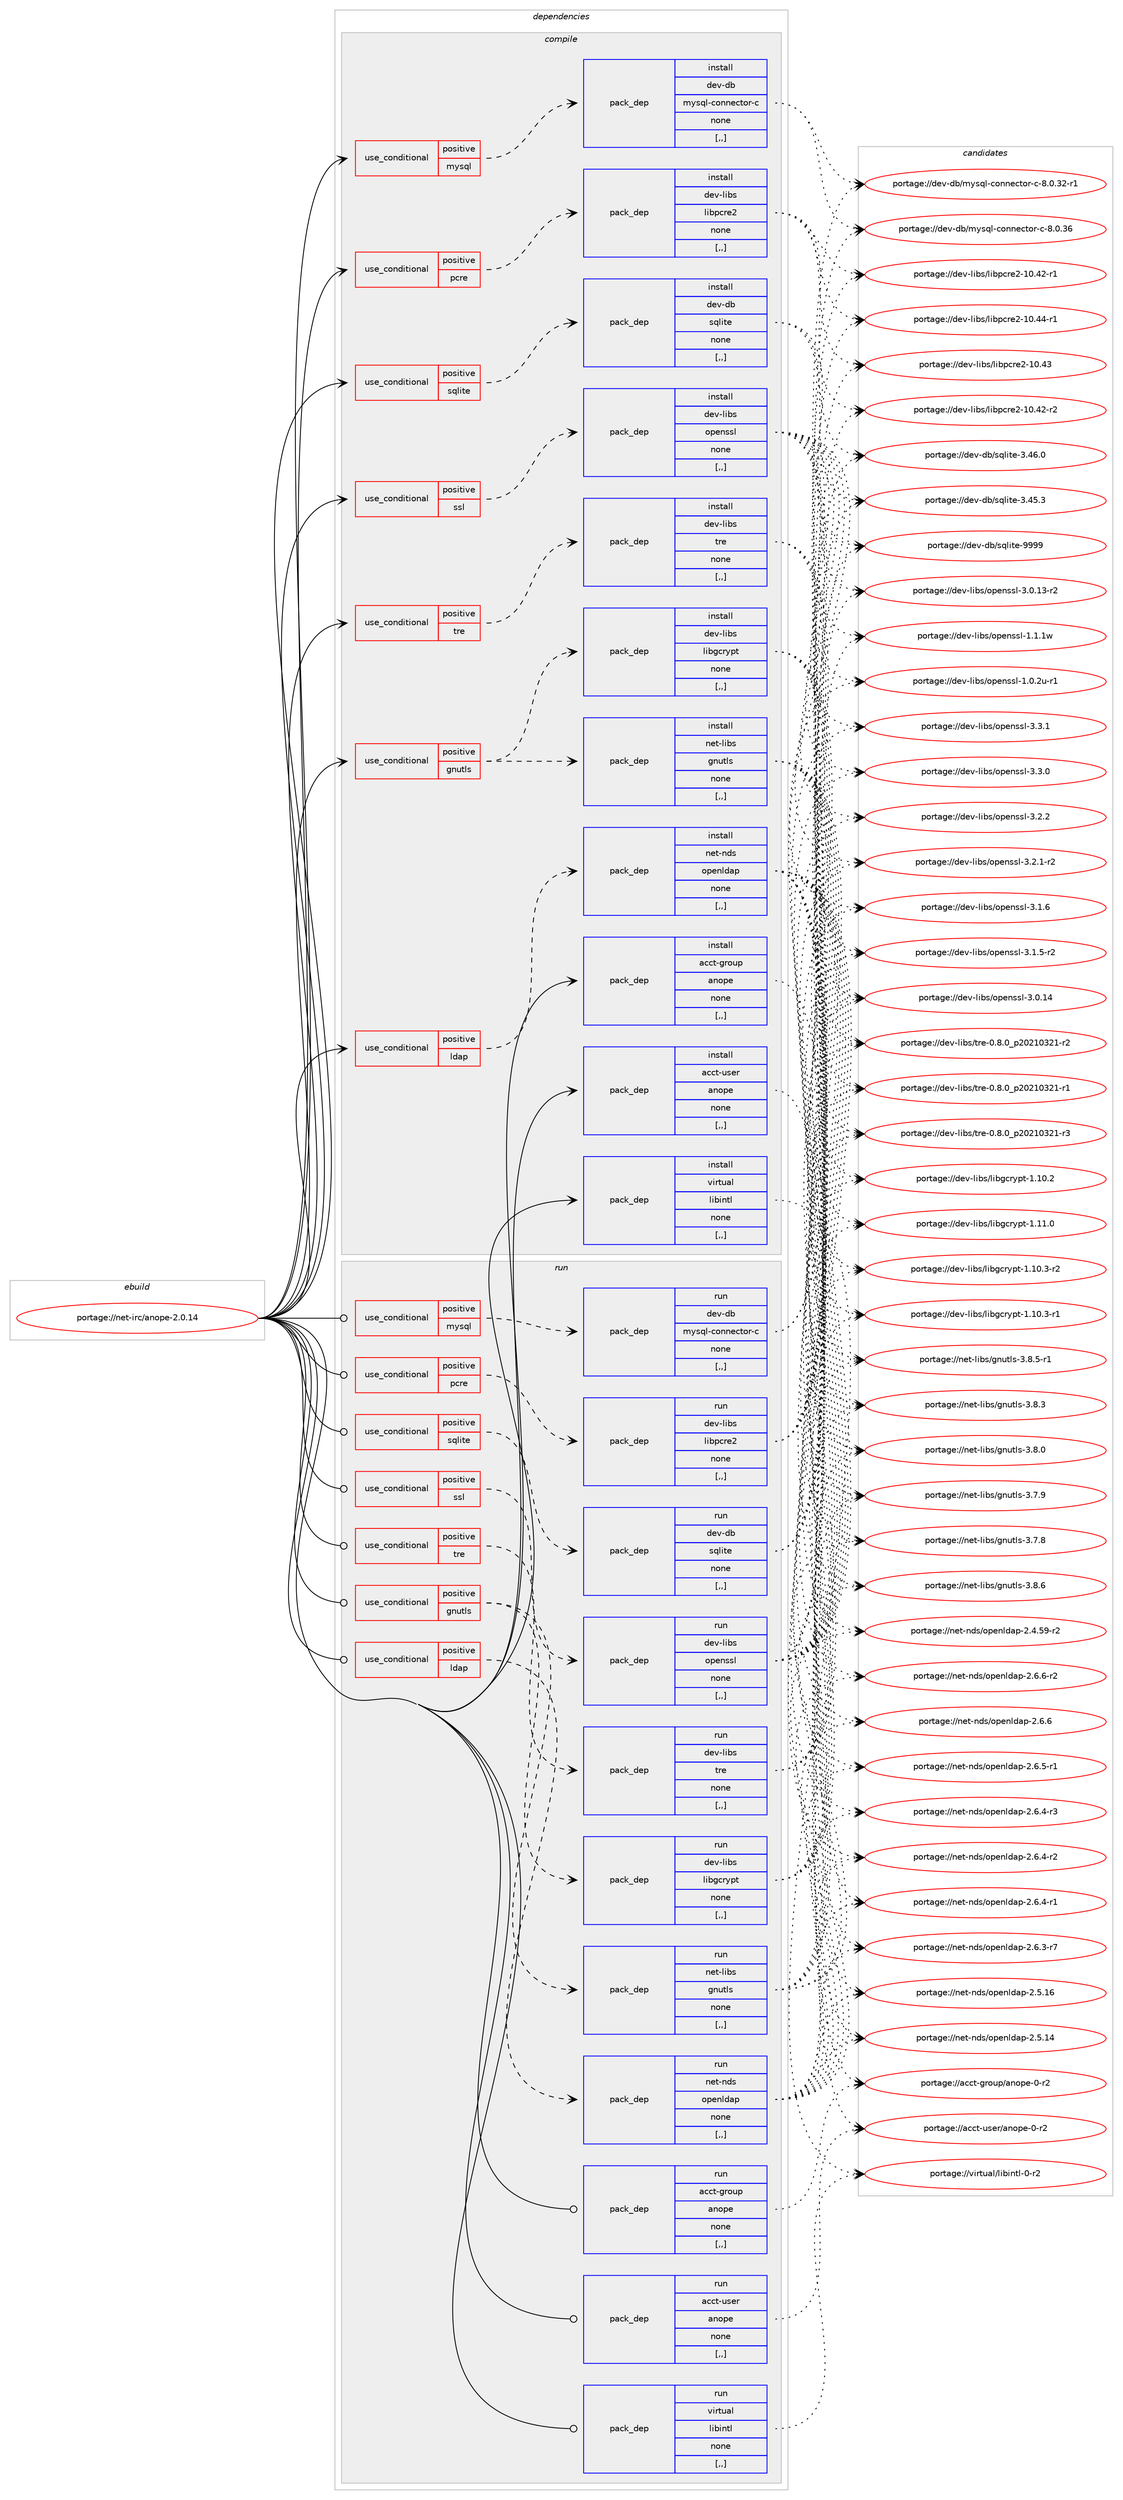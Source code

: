 digraph prolog {

# *************
# Graph options
# *************

newrank=true;
concentrate=true;
compound=true;
graph [rankdir=LR,fontname=Helvetica,fontsize=10,ranksep=1.5];#, ranksep=2.5, nodesep=0.2];
edge  [arrowhead=vee];
node  [fontname=Helvetica,fontsize=10];

# **********
# The ebuild
# **********

subgraph cluster_leftcol {
color=gray;
rank=same;
label=<<i>ebuild</i>>;
id [label="portage://net-irc/anope-2.0.14", color=red, width=4, href="../net-irc/anope-2.0.14.svg"];
}

# ****************
# The dependencies
# ****************

subgraph cluster_midcol {
color=gray;
label=<<i>dependencies</i>>;
subgraph cluster_compile {
fillcolor="#eeeeee";
style=filled;
label=<<i>compile</i>>;
subgraph cond91647 {
dependency352475 [label=<<TABLE BORDER="0" CELLBORDER="1" CELLSPACING="0" CELLPADDING="4"><TR><TD ROWSPAN="3" CELLPADDING="10">use_conditional</TD></TR><TR><TD>positive</TD></TR><TR><TD>gnutls</TD></TR></TABLE>>, shape=none, color=red];
subgraph pack258211 {
dependency352476 [label=<<TABLE BORDER="0" CELLBORDER="1" CELLSPACING="0" CELLPADDING="4" WIDTH="220"><TR><TD ROWSPAN="6" CELLPADDING="30">pack_dep</TD></TR><TR><TD WIDTH="110">install</TD></TR><TR><TD>net-libs</TD></TR><TR><TD>gnutls</TD></TR><TR><TD>none</TD></TR><TR><TD>[,,]</TD></TR></TABLE>>, shape=none, color=blue];
}
dependency352475:e -> dependency352476:w [weight=20,style="dashed",arrowhead="vee"];
subgraph pack258212 {
dependency352477 [label=<<TABLE BORDER="0" CELLBORDER="1" CELLSPACING="0" CELLPADDING="4" WIDTH="220"><TR><TD ROWSPAN="6" CELLPADDING="30">pack_dep</TD></TR><TR><TD WIDTH="110">install</TD></TR><TR><TD>dev-libs</TD></TR><TR><TD>libgcrypt</TD></TR><TR><TD>none</TD></TR><TR><TD>[,,]</TD></TR></TABLE>>, shape=none, color=blue];
}
dependency352475:e -> dependency352477:w [weight=20,style="dashed",arrowhead="vee"];
}
id:e -> dependency352475:w [weight=20,style="solid",arrowhead="vee"];
subgraph cond91648 {
dependency352478 [label=<<TABLE BORDER="0" CELLBORDER="1" CELLSPACING="0" CELLPADDING="4"><TR><TD ROWSPAN="3" CELLPADDING="10">use_conditional</TD></TR><TR><TD>positive</TD></TR><TR><TD>ldap</TD></TR></TABLE>>, shape=none, color=red];
subgraph pack258213 {
dependency352479 [label=<<TABLE BORDER="0" CELLBORDER="1" CELLSPACING="0" CELLPADDING="4" WIDTH="220"><TR><TD ROWSPAN="6" CELLPADDING="30">pack_dep</TD></TR><TR><TD WIDTH="110">install</TD></TR><TR><TD>net-nds</TD></TR><TR><TD>openldap</TD></TR><TR><TD>none</TD></TR><TR><TD>[,,]</TD></TR></TABLE>>, shape=none, color=blue];
}
dependency352478:e -> dependency352479:w [weight=20,style="dashed",arrowhead="vee"];
}
id:e -> dependency352478:w [weight=20,style="solid",arrowhead="vee"];
subgraph cond91649 {
dependency352480 [label=<<TABLE BORDER="0" CELLBORDER="1" CELLSPACING="0" CELLPADDING="4"><TR><TD ROWSPAN="3" CELLPADDING="10">use_conditional</TD></TR><TR><TD>positive</TD></TR><TR><TD>mysql</TD></TR></TABLE>>, shape=none, color=red];
subgraph pack258214 {
dependency352481 [label=<<TABLE BORDER="0" CELLBORDER="1" CELLSPACING="0" CELLPADDING="4" WIDTH="220"><TR><TD ROWSPAN="6" CELLPADDING="30">pack_dep</TD></TR><TR><TD WIDTH="110">install</TD></TR><TR><TD>dev-db</TD></TR><TR><TD>mysql-connector-c</TD></TR><TR><TD>none</TD></TR><TR><TD>[,,]</TD></TR></TABLE>>, shape=none, color=blue];
}
dependency352480:e -> dependency352481:w [weight=20,style="dashed",arrowhead="vee"];
}
id:e -> dependency352480:w [weight=20,style="solid",arrowhead="vee"];
subgraph cond91650 {
dependency352482 [label=<<TABLE BORDER="0" CELLBORDER="1" CELLSPACING="0" CELLPADDING="4"><TR><TD ROWSPAN="3" CELLPADDING="10">use_conditional</TD></TR><TR><TD>positive</TD></TR><TR><TD>pcre</TD></TR></TABLE>>, shape=none, color=red];
subgraph pack258215 {
dependency352483 [label=<<TABLE BORDER="0" CELLBORDER="1" CELLSPACING="0" CELLPADDING="4" WIDTH="220"><TR><TD ROWSPAN="6" CELLPADDING="30">pack_dep</TD></TR><TR><TD WIDTH="110">install</TD></TR><TR><TD>dev-libs</TD></TR><TR><TD>libpcre2</TD></TR><TR><TD>none</TD></TR><TR><TD>[,,]</TD></TR></TABLE>>, shape=none, color=blue];
}
dependency352482:e -> dependency352483:w [weight=20,style="dashed",arrowhead="vee"];
}
id:e -> dependency352482:w [weight=20,style="solid",arrowhead="vee"];
subgraph cond91651 {
dependency352484 [label=<<TABLE BORDER="0" CELLBORDER="1" CELLSPACING="0" CELLPADDING="4"><TR><TD ROWSPAN="3" CELLPADDING="10">use_conditional</TD></TR><TR><TD>positive</TD></TR><TR><TD>sqlite</TD></TR></TABLE>>, shape=none, color=red];
subgraph pack258216 {
dependency352485 [label=<<TABLE BORDER="0" CELLBORDER="1" CELLSPACING="0" CELLPADDING="4" WIDTH="220"><TR><TD ROWSPAN="6" CELLPADDING="30">pack_dep</TD></TR><TR><TD WIDTH="110">install</TD></TR><TR><TD>dev-db</TD></TR><TR><TD>sqlite</TD></TR><TR><TD>none</TD></TR><TR><TD>[,,]</TD></TR></TABLE>>, shape=none, color=blue];
}
dependency352484:e -> dependency352485:w [weight=20,style="dashed",arrowhead="vee"];
}
id:e -> dependency352484:w [weight=20,style="solid",arrowhead="vee"];
subgraph cond91652 {
dependency352486 [label=<<TABLE BORDER="0" CELLBORDER="1" CELLSPACING="0" CELLPADDING="4"><TR><TD ROWSPAN="3" CELLPADDING="10">use_conditional</TD></TR><TR><TD>positive</TD></TR><TR><TD>ssl</TD></TR></TABLE>>, shape=none, color=red];
subgraph pack258217 {
dependency352487 [label=<<TABLE BORDER="0" CELLBORDER="1" CELLSPACING="0" CELLPADDING="4" WIDTH="220"><TR><TD ROWSPAN="6" CELLPADDING="30">pack_dep</TD></TR><TR><TD WIDTH="110">install</TD></TR><TR><TD>dev-libs</TD></TR><TR><TD>openssl</TD></TR><TR><TD>none</TD></TR><TR><TD>[,,]</TD></TR></TABLE>>, shape=none, color=blue];
}
dependency352486:e -> dependency352487:w [weight=20,style="dashed",arrowhead="vee"];
}
id:e -> dependency352486:w [weight=20,style="solid",arrowhead="vee"];
subgraph cond91653 {
dependency352488 [label=<<TABLE BORDER="0" CELLBORDER="1" CELLSPACING="0" CELLPADDING="4"><TR><TD ROWSPAN="3" CELLPADDING="10">use_conditional</TD></TR><TR><TD>positive</TD></TR><TR><TD>tre</TD></TR></TABLE>>, shape=none, color=red];
subgraph pack258218 {
dependency352489 [label=<<TABLE BORDER="0" CELLBORDER="1" CELLSPACING="0" CELLPADDING="4" WIDTH="220"><TR><TD ROWSPAN="6" CELLPADDING="30">pack_dep</TD></TR><TR><TD WIDTH="110">install</TD></TR><TR><TD>dev-libs</TD></TR><TR><TD>tre</TD></TR><TR><TD>none</TD></TR><TR><TD>[,,]</TD></TR></TABLE>>, shape=none, color=blue];
}
dependency352488:e -> dependency352489:w [weight=20,style="dashed",arrowhead="vee"];
}
id:e -> dependency352488:w [weight=20,style="solid",arrowhead="vee"];
subgraph pack258219 {
dependency352490 [label=<<TABLE BORDER="0" CELLBORDER="1" CELLSPACING="0" CELLPADDING="4" WIDTH="220"><TR><TD ROWSPAN="6" CELLPADDING="30">pack_dep</TD></TR><TR><TD WIDTH="110">install</TD></TR><TR><TD>acct-group</TD></TR><TR><TD>anope</TD></TR><TR><TD>none</TD></TR><TR><TD>[,,]</TD></TR></TABLE>>, shape=none, color=blue];
}
id:e -> dependency352490:w [weight=20,style="solid",arrowhead="vee"];
subgraph pack258220 {
dependency352491 [label=<<TABLE BORDER="0" CELLBORDER="1" CELLSPACING="0" CELLPADDING="4" WIDTH="220"><TR><TD ROWSPAN="6" CELLPADDING="30">pack_dep</TD></TR><TR><TD WIDTH="110">install</TD></TR><TR><TD>acct-user</TD></TR><TR><TD>anope</TD></TR><TR><TD>none</TD></TR><TR><TD>[,,]</TD></TR></TABLE>>, shape=none, color=blue];
}
id:e -> dependency352491:w [weight=20,style="solid",arrowhead="vee"];
subgraph pack258221 {
dependency352492 [label=<<TABLE BORDER="0" CELLBORDER="1" CELLSPACING="0" CELLPADDING="4" WIDTH="220"><TR><TD ROWSPAN="6" CELLPADDING="30">pack_dep</TD></TR><TR><TD WIDTH="110">install</TD></TR><TR><TD>virtual</TD></TR><TR><TD>libintl</TD></TR><TR><TD>none</TD></TR><TR><TD>[,,]</TD></TR></TABLE>>, shape=none, color=blue];
}
id:e -> dependency352492:w [weight=20,style="solid",arrowhead="vee"];
}
subgraph cluster_compileandrun {
fillcolor="#eeeeee";
style=filled;
label=<<i>compile and run</i>>;
}
subgraph cluster_run {
fillcolor="#eeeeee";
style=filled;
label=<<i>run</i>>;
subgraph cond91654 {
dependency352493 [label=<<TABLE BORDER="0" CELLBORDER="1" CELLSPACING="0" CELLPADDING="4"><TR><TD ROWSPAN="3" CELLPADDING="10">use_conditional</TD></TR><TR><TD>positive</TD></TR><TR><TD>gnutls</TD></TR></TABLE>>, shape=none, color=red];
subgraph pack258222 {
dependency352494 [label=<<TABLE BORDER="0" CELLBORDER="1" CELLSPACING="0" CELLPADDING="4" WIDTH="220"><TR><TD ROWSPAN="6" CELLPADDING="30">pack_dep</TD></TR><TR><TD WIDTH="110">run</TD></TR><TR><TD>net-libs</TD></TR><TR><TD>gnutls</TD></TR><TR><TD>none</TD></TR><TR><TD>[,,]</TD></TR></TABLE>>, shape=none, color=blue];
}
dependency352493:e -> dependency352494:w [weight=20,style="dashed",arrowhead="vee"];
subgraph pack258223 {
dependency352495 [label=<<TABLE BORDER="0" CELLBORDER="1" CELLSPACING="0" CELLPADDING="4" WIDTH="220"><TR><TD ROWSPAN="6" CELLPADDING="30">pack_dep</TD></TR><TR><TD WIDTH="110">run</TD></TR><TR><TD>dev-libs</TD></TR><TR><TD>libgcrypt</TD></TR><TR><TD>none</TD></TR><TR><TD>[,,]</TD></TR></TABLE>>, shape=none, color=blue];
}
dependency352493:e -> dependency352495:w [weight=20,style="dashed",arrowhead="vee"];
}
id:e -> dependency352493:w [weight=20,style="solid",arrowhead="odot"];
subgraph cond91655 {
dependency352496 [label=<<TABLE BORDER="0" CELLBORDER="1" CELLSPACING="0" CELLPADDING="4"><TR><TD ROWSPAN="3" CELLPADDING="10">use_conditional</TD></TR><TR><TD>positive</TD></TR><TR><TD>ldap</TD></TR></TABLE>>, shape=none, color=red];
subgraph pack258224 {
dependency352497 [label=<<TABLE BORDER="0" CELLBORDER="1" CELLSPACING="0" CELLPADDING="4" WIDTH="220"><TR><TD ROWSPAN="6" CELLPADDING="30">pack_dep</TD></TR><TR><TD WIDTH="110">run</TD></TR><TR><TD>net-nds</TD></TR><TR><TD>openldap</TD></TR><TR><TD>none</TD></TR><TR><TD>[,,]</TD></TR></TABLE>>, shape=none, color=blue];
}
dependency352496:e -> dependency352497:w [weight=20,style="dashed",arrowhead="vee"];
}
id:e -> dependency352496:w [weight=20,style="solid",arrowhead="odot"];
subgraph cond91656 {
dependency352498 [label=<<TABLE BORDER="0" CELLBORDER="1" CELLSPACING="0" CELLPADDING="4"><TR><TD ROWSPAN="3" CELLPADDING="10">use_conditional</TD></TR><TR><TD>positive</TD></TR><TR><TD>mysql</TD></TR></TABLE>>, shape=none, color=red];
subgraph pack258225 {
dependency352499 [label=<<TABLE BORDER="0" CELLBORDER="1" CELLSPACING="0" CELLPADDING="4" WIDTH="220"><TR><TD ROWSPAN="6" CELLPADDING="30">pack_dep</TD></TR><TR><TD WIDTH="110">run</TD></TR><TR><TD>dev-db</TD></TR><TR><TD>mysql-connector-c</TD></TR><TR><TD>none</TD></TR><TR><TD>[,,]</TD></TR></TABLE>>, shape=none, color=blue];
}
dependency352498:e -> dependency352499:w [weight=20,style="dashed",arrowhead="vee"];
}
id:e -> dependency352498:w [weight=20,style="solid",arrowhead="odot"];
subgraph cond91657 {
dependency352500 [label=<<TABLE BORDER="0" CELLBORDER="1" CELLSPACING="0" CELLPADDING="4"><TR><TD ROWSPAN="3" CELLPADDING="10">use_conditional</TD></TR><TR><TD>positive</TD></TR><TR><TD>pcre</TD></TR></TABLE>>, shape=none, color=red];
subgraph pack258226 {
dependency352501 [label=<<TABLE BORDER="0" CELLBORDER="1" CELLSPACING="0" CELLPADDING="4" WIDTH="220"><TR><TD ROWSPAN="6" CELLPADDING="30">pack_dep</TD></TR><TR><TD WIDTH="110">run</TD></TR><TR><TD>dev-libs</TD></TR><TR><TD>libpcre2</TD></TR><TR><TD>none</TD></TR><TR><TD>[,,]</TD></TR></TABLE>>, shape=none, color=blue];
}
dependency352500:e -> dependency352501:w [weight=20,style="dashed",arrowhead="vee"];
}
id:e -> dependency352500:w [weight=20,style="solid",arrowhead="odot"];
subgraph cond91658 {
dependency352502 [label=<<TABLE BORDER="0" CELLBORDER="1" CELLSPACING="0" CELLPADDING="4"><TR><TD ROWSPAN="3" CELLPADDING="10">use_conditional</TD></TR><TR><TD>positive</TD></TR><TR><TD>sqlite</TD></TR></TABLE>>, shape=none, color=red];
subgraph pack258227 {
dependency352503 [label=<<TABLE BORDER="0" CELLBORDER="1" CELLSPACING="0" CELLPADDING="4" WIDTH="220"><TR><TD ROWSPAN="6" CELLPADDING="30">pack_dep</TD></TR><TR><TD WIDTH="110">run</TD></TR><TR><TD>dev-db</TD></TR><TR><TD>sqlite</TD></TR><TR><TD>none</TD></TR><TR><TD>[,,]</TD></TR></TABLE>>, shape=none, color=blue];
}
dependency352502:e -> dependency352503:w [weight=20,style="dashed",arrowhead="vee"];
}
id:e -> dependency352502:w [weight=20,style="solid",arrowhead="odot"];
subgraph cond91659 {
dependency352504 [label=<<TABLE BORDER="0" CELLBORDER="1" CELLSPACING="0" CELLPADDING="4"><TR><TD ROWSPAN="3" CELLPADDING="10">use_conditional</TD></TR><TR><TD>positive</TD></TR><TR><TD>ssl</TD></TR></TABLE>>, shape=none, color=red];
subgraph pack258228 {
dependency352505 [label=<<TABLE BORDER="0" CELLBORDER="1" CELLSPACING="0" CELLPADDING="4" WIDTH="220"><TR><TD ROWSPAN="6" CELLPADDING="30">pack_dep</TD></TR><TR><TD WIDTH="110">run</TD></TR><TR><TD>dev-libs</TD></TR><TR><TD>openssl</TD></TR><TR><TD>none</TD></TR><TR><TD>[,,]</TD></TR></TABLE>>, shape=none, color=blue];
}
dependency352504:e -> dependency352505:w [weight=20,style="dashed",arrowhead="vee"];
}
id:e -> dependency352504:w [weight=20,style="solid",arrowhead="odot"];
subgraph cond91660 {
dependency352506 [label=<<TABLE BORDER="0" CELLBORDER="1" CELLSPACING="0" CELLPADDING="4"><TR><TD ROWSPAN="3" CELLPADDING="10">use_conditional</TD></TR><TR><TD>positive</TD></TR><TR><TD>tre</TD></TR></TABLE>>, shape=none, color=red];
subgraph pack258229 {
dependency352507 [label=<<TABLE BORDER="0" CELLBORDER="1" CELLSPACING="0" CELLPADDING="4" WIDTH="220"><TR><TD ROWSPAN="6" CELLPADDING="30">pack_dep</TD></TR><TR><TD WIDTH="110">run</TD></TR><TR><TD>dev-libs</TD></TR><TR><TD>tre</TD></TR><TR><TD>none</TD></TR><TR><TD>[,,]</TD></TR></TABLE>>, shape=none, color=blue];
}
dependency352506:e -> dependency352507:w [weight=20,style="dashed",arrowhead="vee"];
}
id:e -> dependency352506:w [weight=20,style="solid",arrowhead="odot"];
subgraph pack258230 {
dependency352508 [label=<<TABLE BORDER="0" CELLBORDER="1" CELLSPACING="0" CELLPADDING="4" WIDTH="220"><TR><TD ROWSPAN="6" CELLPADDING="30">pack_dep</TD></TR><TR><TD WIDTH="110">run</TD></TR><TR><TD>acct-group</TD></TR><TR><TD>anope</TD></TR><TR><TD>none</TD></TR><TR><TD>[,,]</TD></TR></TABLE>>, shape=none, color=blue];
}
id:e -> dependency352508:w [weight=20,style="solid",arrowhead="odot"];
subgraph pack258231 {
dependency352509 [label=<<TABLE BORDER="0" CELLBORDER="1" CELLSPACING="0" CELLPADDING="4" WIDTH="220"><TR><TD ROWSPAN="6" CELLPADDING="30">pack_dep</TD></TR><TR><TD WIDTH="110">run</TD></TR><TR><TD>acct-user</TD></TR><TR><TD>anope</TD></TR><TR><TD>none</TD></TR><TR><TD>[,,]</TD></TR></TABLE>>, shape=none, color=blue];
}
id:e -> dependency352509:w [weight=20,style="solid",arrowhead="odot"];
subgraph pack258232 {
dependency352510 [label=<<TABLE BORDER="0" CELLBORDER="1" CELLSPACING="0" CELLPADDING="4" WIDTH="220"><TR><TD ROWSPAN="6" CELLPADDING="30">pack_dep</TD></TR><TR><TD WIDTH="110">run</TD></TR><TR><TD>virtual</TD></TR><TR><TD>libintl</TD></TR><TR><TD>none</TD></TR><TR><TD>[,,]</TD></TR></TABLE>>, shape=none, color=blue];
}
id:e -> dependency352510:w [weight=20,style="solid",arrowhead="odot"];
}
}

# **************
# The candidates
# **************

subgraph cluster_choices {
rank=same;
color=gray;
label=<<i>candidates</i>>;

subgraph choice258211 {
color=black;
nodesep=1;
choice110101116451081059811547103110117116108115455146564654 [label="portage://net-libs/gnutls-3.8.6", color=red, width=4,href="../net-libs/gnutls-3.8.6.svg"];
choice1101011164510810598115471031101171161081154551465646534511449 [label="portage://net-libs/gnutls-3.8.5-r1", color=red, width=4,href="../net-libs/gnutls-3.8.5-r1.svg"];
choice110101116451081059811547103110117116108115455146564651 [label="portage://net-libs/gnutls-3.8.3", color=red, width=4,href="../net-libs/gnutls-3.8.3.svg"];
choice110101116451081059811547103110117116108115455146564648 [label="portage://net-libs/gnutls-3.8.0", color=red, width=4,href="../net-libs/gnutls-3.8.0.svg"];
choice110101116451081059811547103110117116108115455146554657 [label="portage://net-libs/gnutls-3.7.9", color=red, width=4,href="../net-libs/gnutls-3.7.9.svg"];
choice110101116451081059811547103110117116108115455146554656 [label="portage://net-libs/gnutls-3.7.8", color=red, width=4,href="../net-libs/gnutls-3.7.8.svg"];
dependency352476:e -> choice110101116451081059811547103110117116108115455146564654:w [style=dotted,weight="100"];
dependency352476:e -> choice1101011164510810598115471031101171161081154551465646534511449:w [style=dotted,weight="100"];
dependency352476:e -> choice110101116451081059811547103110117116108115455146564651:w [style=dotted,weight="100"];
dependency352476:e -> choice110101116451081059811547103110117116108115455146564648:w [style=dotted,weight="100"];
dependency352476:e -> choice110101116451081059811547103110117116108115455146554657:w [style=dotted,weight="100"];
dependency352476:e -> choice110101116451081059811547103110117116108115455146554656:w [style=dotted,weight="100"];
}
subgraph choice258212 {
color=black;
nodesep=1;
choice100101118451081059811547108105981039911412111211645494649494648 [label="portage://dev-libs/libgcrypt-1.11.0", color=red, width=4,href="../dev-libs/libgcrypt-1.11.0.svg"];
choice1001011184510810598115471081059810399114121112116454946494846514511450 [label="portage://dev-libs/libgcrypt-1.10.3-r2", color=red, width=4,href="../dev-libs/libgcrypt-1.10.3-r2.svg"];
choice1001011184510810598115471081059810399114121112116454946494846514511449 [label="portage://dev-libs/libgcrypt-1.10.3-r1", color=red, width=4,href="../dev-libs/libgcrypt-1.10.3-r1.svg"];
choice100101118451081059811547108105981039911412111211645494649484650 [label="portage://dev-libs/libgcrypt-1.10.2", color=red, width=4,href="../dev-libs/libgcrypt-1.10.2.svg"];
dependency352477:e -> choice100101118451081059811547108105981039911412111211645494649494648:w [style=dotted,weight="100"];
dependency352477:e -> choice1001011184510810598115471081059810399114121112116454946494846514511450:w [style=dotted,weight="100"];
dependency352477:e -> choice1001011184510810598115471081059810399114121112116454946494846514511449:w [style=dotted,weight="100"];
dependency352477:e -> choice100101118451081059811547108105981039911412111211645494649484650:w [style=dotted,weight="100"];
}
subgraph choice258213 {
color=black;
nodesep=1;
choice1101011164511010011547111112101110108100971124550465446544511450 [label="portage://net-nds/openldap-2.6.6-r2", color=red, width=4,href="../net-nds/openldap-2.6.6-r2.svg"];
choice110101116451101001154711111210111010810097112455046544654 [label="portage://net-nds/openldap-2.6.6", color=red, width=4,href="../net-nds/openldap-2.6.6.svg"];
choice1101011164511010011547111112101110108100971124550465446534511449 [label="portage://net-nds/openldap-2.6.5-r1", color=red, width=4,href="../net-nds/openldap-2.6.5-r1.svg"];
choice1101011164511010011547111112101110108100971124550465446524511451 [label="portage://net-nds/openldap-2.6.4-r3", color=red, width=4,href="../net-nds/openldap-2.6.4-r3.svg"];
choice1101011164511010011547111112101110108100971124550465446524511450 [label="portage://net-nds/openldap-2.6.4-r2", color=red, width=4,href="../net-nds/openldap-2.6.4-r2.svg"];
choice1101011164511010011547111112101110108100971124550465446524511449 [label="portage://net-nds/openldap-2.6.4-r1", color=red, width=4,href="../net-nds/openldap-2.6.4-r1.svg"];
choice1101011164511010011547111112101110108100971124550465446514511455 [label="portage://net-nds/openldap-2.6.3-r7", color=red, width=4,href="../net-nds/openldap-2.6.3-r7.svg"];
choice11010111645110100115471111121011101081009711245504653464954 [label="portage://net-nds/openldap-2.5.16", color=red, width=4,href="../net-nds/openldap-2.5.16.svg"];
choice11010111645110100115471111121011101081009711245504653464952 [label="portage://net-nds/openldap-2.5.14", color=red, width=4,href="../net-nds/openldap-2.5.14.svg"];
choice110101116451101001154711111210111010810097112455046524653574511450 [label="portage://net-nds/openldap-2.4.59-r2", color=red, width=4,href="../net-nds/openldap-2.4.59-r2.svg"];
dependency352479:e -> choice1101011164511010011547111112101110108100971124550465446544511450:w [style=dotted,weight="100"];
dependency352479:e -> choice110101116451101001154711111210111010810097112455046544654:w [style=dotted,weight="100"];
dependency352479:e -> choice1101011164511010011547111112101110108100971124550465446534511449:w [style=dotted,weight="100"];
dependency352479:e -> choice1101011164511010011547111112101110108100971124550465446524511451:w [style=dotted,weight="100"];
dependency352479:e -> choice1101011164511010011547111112101110108100971124550465446524511450:w [style=dotted,weight="100"];
dependency352479:e -> choice1101011164511010011547111112101110108100971124550465446524511449:w [style=dotted,weight="100"];
dependency352479:e -> choice1101011164511010011547111112101110108100971124550465446514511455:w [style=dotted,weight="100"];
dependency352479:e -> choice11010111645110100115471111121011101081009711245504653464954:w [style=dotted,weight="100"];
dependency352479:e -> choice11010111645110100115471111121011101081009711245504653464952:w [style=dotted,weight="100"];
dependency352479:e -> choice110101116451101001154711111210111010810097112455046524653574511450:w [style=dotted,weight="100"];
}
subgraph choice258214 {
color=black;
nodesep=1;
choice100101118451009847109121115113108459911111011010199116111114459945564648465154 [label="portage://dev-db/mysql-connector-c-8.0.36", color=red, width=4,href="../dev-db/mysql-connector-c-8.0.36.svg"];
choice1001011184510098471091211151131084599111110110101991161111144599455646484651504511449 [label="portage://dev-db/mysql-connector-c-8.0.32-r1", color=red, width=4,href="../dev-db/mysql-connector-c-8.0.32-r1.svg"];
dependency352481:e -> choice100101118451009847109121115113108459911111011010199116111114459945564648465154:w [style=dotted,weight="100"];
dependency352481:e -> choice1001011184510098471091211151131084599111110110101991161111144599455646484651504511449:w [style=dotted,weight="100"];
}
subgraph choice258215 {
color=black;
nodesep=1;
choice1001011184510810598115471081059811299114101504549484652524511449 [label="portage://dev-libs/libpcre2-10.44-r1", color=red, width=4,href="../dev-libs/libpcre2-10.44-r1.svg"];
choice100101118451081059811547108105981129911410150454948465251 [label="portage://dev-libs/libpcre2-10.43", color=red, width=4,href="../dev-libs/libpcre2-10.43.svg"];
choice1001011184510810598115471081059811299114101504549484652504511450 [label="portage://dev-libs/libpcre2-10.42-r2", color=red, width=4,href="../dev-libs/libpcre2-10.42-r2.svg"];
choice1001011184510810598115471081059811299114101504549484652504511449 [label="portage://dev-libs/libpcre2-10.42-r1", color=red, width=4,href="../dev-libs/libpcre2-10.42-r1.svg"];
dependency352483:e -> choice1001011184510810598115471081059811299114101504549484652524511449:w [style=dotted,weight="100"];
dependency352483:e -> choice100101118451081059811547108105981129911410150454948465251:w [style=dotted,weight="100"];
dependency352483:e -> choice1001011184510810598115471081059811299114101504549484652504511450:w [style=dotted,weight="100"];
dependency352483:e -> choice1001011184510810598115471081059811299114101504549484652504511449:w [style=dotted,weight="100"];
}
subgraph choice258216 {
color=black;
nodesep=1;
choice1001011184510098471151131081051161014557575757 [label="portage://dev-db/sqlite-9999", color=red, width=4,href="../dev-db/sqlite-9999.svg"];
choice10010111845100984711511310810511610145514652544648 [label="portage://dev-db/sqlite-3.46.0", color=red, width=4,href="../dev-db/sqlite-3.46.0.svg"];
choice10010111845100984711511310810511610145514652534651 [label="portage://dev-db/sqlite-3.45.3", color=red, width=4,href="../dev-db/sqlite-3.45.3.svg"];
dependency352485:e -> choice1001011184510098471151131081051161014557575757:w [style=dotted,weight="100"];
dependency352485:e -> choice10010111845100984711511310810511610145514652544648:w [style=dotted,weight="100"];
dependency352485:e -> choice10010111845100984711511310810511610145514652534651:w [style=dotted,weight="100"];
}
subgraph choice258217 {
color=black;
nodesep=1;
choice100101118451081059811547111112101110115115108455146514649 [label="portage://dev-libs/openssl-3.3.1", color=red, width=4,href="../dev-libs/openssl-3.3.1.svg"];
choice100101118451081059811547111112101110115115108455146514648 [label="portage://dev-libs/openssl-3.3.0", color=red, width=4,href="../dev-libs/openssl-3.3.0.svg"];
choice100101118451081059811547111112101110115115108455146504650 [label="portage://dev-libs/openssl-3.2.2", color=red, width=4,href="../dev-libs/openssl-3.2.2.svg"];
choice1001011184510810598115471111121011101151151084551465046494511450 [label="portage://dev-libs/openssl-3.2.1-r2", color=red, width=4,href="../dev-libs/openssl-3.2.1-r2.svg"];
choice100101118451081059811547111112101110115115108455146494654 [label="portage://dev-libs/openssl-3.1.6", color=red, width=4,href="../dev-libs/openssl-3.1.6.svg"];
choice1001011184510810598115471111121011101151151084551464946534511450 [label="portage://dev-libs/openssl-3.1.5-r2", color=red, width=4,href="../dev-libs/openssl-3.1.5-r2.svg"];
choice10010111845108105981154711111210111011511510845514648464952 [label="portage://dev-libs/openssl-3.0.14", color=red, width=4,href="../dev-libs/openssl-3.0.14.svg"];
choice100101118451081059811547111112101110115115108455146484649514511450 [label="portage://dev-libs/openssl-3.0.13-r2", color=red, width=4,href="../dev-libs/openssl-3.0.13-r2.svg"];
choice100101118451081059811547111112101110115115108454946494649119 [label="portage://dev-libs/openssl-1.1.1w", color=red, width=4,href="../dev-libs/openssl-1.1.1w.svg"];
choice1001011184510810598115471111121011101151151084549464846501174511449 [label="portage://dev-libs/openssl-1.0.2u-r1", color=red, width=4,href="../dev-libs/openssl-1.0.2u-r1.svg"];
dependency352487:e -> choice100101118451081059811547111112101110115115108455146514649:w [style=dotted,weight="100"];
dependency352487:e -> choice100101118451081059811547111112101110115115108455146514648:w [style=dotted,weight="100"];
dependency352487:e -> choice100101118451081059811547111112101110115115108455146504650:w [style=dotted,weight="100"];
dependency352487:e -> choice1001011184510810598115471111121011101151151084551465046494511450:w [style=dotted,weight="100"];
dependency352487:e -> choice100101118451081059811547111112101110115115108455146494654:w [style=dotted,weight="100"];
dependency352487:e -> choice1001011184510810598115471111121011101151151084551464946534511450:w [style=dotted,weight="100"];
dependency352487:e -> choice10010111845108105981154711111210111011511510845514648464952:w [style=dotted,weight="100"];
dependency352487:e -> choice100101118451081059811547111112101110115115108455146484649514511450:w [style=dotted,weight="100"];
dependency352487:e -> choice100101118451081059811547111112101110115115108454946494649119:w [style=dotted,weight="100"];
dependency352487:e -> choice1001011184510810598115471111121011101151151084549464846501174511449:w [style=dotted,weight="100"];
}
subgraph choice258218 {
color=black;
nodesep=1;
choice1001011184510810598115471161141014548465646489511250485049485150494511451 [label="portage://dev-libs/tre-0.8.0_p20210321-r3", color=red, width=4,href="../dev-libs/tre-0.8.0_p20210321-r3.svg"];
choice1001011184510810598115471161141014548465646489511250485049485150494511450 [label="portage://dev-libs/tre-0.8.0_p20210321-r2", color=red, width=4,href="../dev-libs/tre-0.8.0_p20210321-r2.svg"];
choice1001011184510810598115471161141014548465646489511250485049485150494511449 [label="portage://dev-libs/tre-0.8.0_p20210321-r1", color=red, width=4,href="../dev-libs/tre-0.8.0_p20210321-r1.svg"];
dependency352489:e -> choice1001011184510810598115471161141014548465646489511250485049485150494511451:w [style=dotted,weight="100"];
dependency352489:e -> choice1001011184510810598115471161141014548465646489511250485049485150494511450:w [style=dotted,weight="100"];
dependency352489:e -> choice1001011184510810598115471161141014548465646489511250485049485150494511449:w [style=dotted,weight="100"];
}
subgraph choice258219 {
color=black;
nodesep=1;
choice97999911645103114111117112479711011111210145484511450 [label="portage://acct-group/anope-0-r2", color=red, width=4,href="../acct-group/anope-0-r2.svg"];
dependency352490:e -> choice97999911645103114111117112479711011111210145484511450:w [style=dotted,weight="100"];
}
subgraph choice258220 {
color=black;
nodesep=1;
choice97999911645117115101114479711011111210145484511450 [label="portage://acct-user/anope-0-r2", color=red, width=4,href="../acct-user/anope-0-r2.svg"];
dependency352491:e -> choice97999911645117115101114479711011111210145484511450:w [style=dotted,weight="100"];
}
subgraph choice258221 {
color=black;
nodesep=1;
choice11810511411611797108471081059810511011610845484511450 [label="portage://virtual/libintl-0-r2", color=red, width=4,href="../virtual/libintl-0-r2.svg"];
dependency352492:e -> choice11810511411611797108471081059810511011610845484511450:w [style=dotted,weight="100"];
}
subgraph choice258222 {
color=black;
nodesep=1;
choice110101116451081059811547103110117116108115455146564654 [label="portage://net-libs/gnutls-3.8.6", color=red, width=4,href="../net-libs/gnutls-3.8.6.svg"];
choice1101011164510810598115471031101171161081154551465646534511449 [label="portage://net-libs/gnutls-3.8.5-r1", color=red, width=4,href="../net-libs/gnutls-3.8.5-r1.svg"];
choice110101116451081059811547103110117116108115455146564651 [label="portage://net-libs/gnutls-3.8.3", color=red, width=4,href="../net-libs/gnutls-3.8.3.svg"];
choice110101116451081059811547103110117116108115455146564648 [label="portage://net-libs/gnutls-3.8.0", color=red, width=4,href="../net-libs/gnutls-3.8.0.svg"];
choice110101116451081059811547103110117116108115455146554657 [label="portage://net-libs/gnutls-3.7.9", color=red, width=4,href="../net-libs/gnutls-3.7.9.svg"];
choice110101116451081059811547103110117116108115455146554656 [label="portage://net-libs/gnutls-3.7.8", color=red, width=4,href="../net-libs/gnutls-3.7.8.svg"];
dependency352494:e -> choice110101116451081059811547103110117116108115455146564654:w [style=dotted,weight="100"];
dependency352494:e -> choice1101011164510810598115471031101171161081154551465646534511449:w [style=dotted,weight="100"];
dependency352494:e -> choice110101116451081059811547103110117116108115455146564651:w [style=dotted,weight="100"];
dependency352494:e -> choice110101116451081059811547103110117116108115455146564648:w [style=dotted,weight="100"];
dependency352494:e -> choice110101116451081059811547103110117116108115455146554657:w [style=dotted,weight="100"];
dependency352494:e -> choice110101116451081059811547103110117116108115455146554656:w [style=dotted,weight="100"];
}
subgraph choice258223 {
color=black;
nodesep=1;
choice100101118451081059811547108105981039911412111211645494649494648 [label="portage://dev-libs/libgcrypt-1.11.0", color=red, width=4,href="../dev-libs/libgcrypt-1.11.0.svg"];
choice1001011184510810598115471081059810399114121112116454946494846514511450 [label="portage://dev-libs/libgcrypt-1.10.3-r2", color=red, width=4,href="../dev-libs/libgcrypt-1.10.3-r2.svg"];
choice1001011184510810598115471081059810399114121112116454946494846514511449 [label="portage://dev-libs/libgcrypt-1.10.3-r1", color=red, width=4,href="../dev-libs/libgcrypt-1.10.3-r1.svg"];
choice100101118451081059811547108105981039911412111211645494649484650 [label="portage://dev-libs/libgcrypt-1.10.2", color=red, width=4,href="../dev-libs/libgcrypt-1.10.2.svg"];
dependency352495:e -> choice100101118451081059811547108105981039911412111211645494649494648:w [style=dotted,weight="100"];
dependency352495:e -> choice1001011184510810598115471081059810399114121112116454946494846514511450:w [style=dotted,weight="100"];
dependency352495:e -> choice1001011184510810598115471081059810399114121112116454946494846514511449:w [style=dotted,weight="100"];
dependency352495:e -> choice100101118451081059811547108105981039911412111211645494649484650:w [style=dotted,weight="100"];
}
subgraph choice258224 {
color=black;
nodesep=1;
choice1101011164511010011547111112101110108100971124550465446544511450 [label="portage://net-nds/openldap-2.6.6-r2", color=red, width=4,href="../net-nds/openldap-2.6.6-r2.svg"];
choice110101116451101001154711111210111010810097112455046544654 [label="portage://net-nds/openldap-2.6.6", color=red, width=4,href="../net-nds/openldap-2.6.6.svg"];
choice1101011164511010011547111112101110108100971124550465446534511449 [label="portage://net-nds/openldap-2.6.5-r1", color=red, width=4,href="../net-nds/openldap-2.6.5-r1.svg"];
choice1101011164511010011547111112101110108100971124550465446524511451 [label="portage://net-nds/openldap-2.6.4-r3", color=red, width=4,href="../net-nds/openldap-2.6.4-r3.svg"];
choice1101011164511010011547111112101110108100971124550465446524511450 [label="portage://net-nds/openldap-2.6.4-r2", color=red, width=4,href="../net-nds/openldap-2.6.4-r2.svg"];
choice1101011164511010011547111112101110108100971124550465446524511449 [label="portage://net-nds/openldap-2.6.4-r1", color=red, width=4,href="../net-nds/openldap-2.6.4-r1.svg"];
choice1101011164511010011547111112101110108100971124550465446514511455 [label="portage://net-nds/openldap-2.6.3-r7", color=red, width=4,href="../net-nds/openldap-2.6.3-r7.svg"];
choice11010111645110100115471111121011101081009711245504653464954 [label="portage://net-nds/openldap-2.5.16", color=red, width=4,href="../net-nds/openldap-2.5.16.svg"];
choice11010111645110100115471111121011101081009711245504653464952 [label="portage://net-nds/openldap-2.5.14", color=red, width=4,href="../net-nds/openldap-2.5.14.svg"];
choice110101116451101001154711111210111010810097112455046524653574511450 [label="portage://net-nds/openldap-2.4.59-r2", color=red, width=4,href="../net-nds/openldap-2.4.59-r2.svg"];
dependency352497:e -> choice1101011164511010011547111112101110108100971124550465446544511450:w [style=dotted,weight="100"];
dependency352497:e -> choice110101116451101001154711111210111010810097112455046544654:w [style=dotted,weight="100"];
dependency352497:e -> choice1101011164511010011547111112101110108100971124550465446534511449:w [style=dotted,weight="100"];
dependency352497:e -> choice1101011164511010011547111112101110108100971124550465446524511451:w [style=dotted,weight="100"];
dependency352497:e -> choice1101011164511010011547111112101110108100971124550465446524511450:w [style=dotted,weight="100"];
dependency352497:e -> choice1101011164511010011547111112101110108100971124550465446524511449:w [style=dotted,weight="100"];
dependency352497:e -> choice1101011164511010011547111112101110108100971124550465446514511455:w [style=dotted,weight="100"];
dependency352497:e -> choice11010111645110100115471111121011101081009711245504653464954:w [style=dotted,weight="100"];
dependency352497:e -> choice11010111645110100115471111121011101081009711245504653464952:w [style=dotted,weight="100"];
dependency352497:e -> choice110101116451101001154711111210111010810097112455046524653574511450:w [style=dotted,weight="100"];
}
subgraph choice258225 {
color=black;
nodesep=1;
choice100101118451009847109121115113108459911111011010199116111114459945564648465154 [label="portage://dev-db/mysql-connector-c-8.0.36", color=red, width=4,href="../dev-db/mysql-connector-c-8.0.36.svg"];
choice1001011184510098471091211151131084599111110110101991161111144599455646484651504511449 [label="portage://dev-db/mysql-connector-c-8.0.32-r1", color=red, width=4,href="../dev-db/mysql-connector-c-8.0.32-r1.svg"];
dependency352499:e -> choice100101118451009847109121115113108459911111011010199116111114459945564648465154:w [style=dotted,weight="100"];
dependency352499:e -> choice1001011184510098471091211151131084599111110110101991161111144599455646484651504511449:w [style=dotted,weight="100"];
}
subgraph choice258226 {
color=black;
nodesep=1;
choice1001011184510810598115471081059811299114101504549484652524511449 [label="portage://dev-libs/libpcre2-10.44-r1", color=red, width=4,href="../dev-libs/libpcre2-10.44-r1.svg"];
choice100101118451081059811547108105981129911410150454948465251 [label="portage://dev-libs/libpcre2-10.43", color=red, width=4,href="../dev-libs/libpcre2-10.43.svg"];
choice1001011184510810598115471081059811299114101504549484652504511450 [label="portage://dev-libs/libpcre2-10.42-r2", color=red, width=4,href="../dev-libs/libpcre2-10.42-r2.svg"];
choice1001011184510810598115471081059811299114101504549484652504511449 [label="portage://dev-libs/libpcre2-10.42-r1", color=red, width=4,href="../dev-libs/libpcre2-10.42-r1.svg"];
dependency352501:e -> choice1001011184510810598115471081059811299114101504549484652524511449:w [style=dotted,weight="100"];
dependency352501:e -> choice100101118451081059811547108105981129911410150454948465251:w [style=dotted,weight="100"];
dependency352501:e -> choice1001011184510810598115471081059811299114101504549484652504511450:w [style=dotted,weight="100"];
dependency352501:e -> choice1001011184510810598115471081059811299114101504549484652504511449:w [style=dotted,weight="100"];
}
subgraph choice258227 {
color=black;
nodesep=1;
choice1001011184510098471151131081051161014557575757 [label="portage://dev-db/sqlite-9999", color=red, width=4,href="../dev-db/sqlite-9999.svg"];
choice10010111845100984711511310810511610145514652544648 [label="portage://dev-db/sqlite-3.46.0", color=red, width=4,href="../dev-db/sqlite-3.46.0.svg"];
choice10010111845100984711511310810511610145514652534651 [label="portage://dev-db/sqlite-3.45.3", color=red, width=4,href="../dev-db/sqlite-3.45.3.svg"];
dependency352503:e -> choice1001011184510098471151131081051161014557575757:w [style=dotted,weight="100"];
dependency352503:e -> choice10010111845100984711511310810511610145514652544648:w [style=dotted,weight="100"];
dependency352503:e -> choice10010111845100984711511310810511610145514652534651:w [style=dotted,weight="100"];
}
subgraph choice258228 {
color=black;
nodesep=1;
choice100101118451081059811547111112101110115115108455146514649 [label="portage://dev-libs/openssl-3.3.1", color=red, width=4,href="../dev-libs/openssl-3.3.1.svg"];
choice100101118451081059811547111112101110115115108455146514648 [label="portage://dev-libs/openssl-3.3.0", color=red, width=4,href="../dev-libs/openssl-3.3.0.svg"];
choice100101118451081059811547111112101110115115108455146504650 [label="portage://dev-libs/openssl-3.2.2", color=red, width=4,href="../dev-libs/openssl-3.2.2.svg"];
choice1001011184510810598115471111121011101151151084551465046494511450 [label="portage://dev-libs/openssl-3.2.1-r2", color=red, width=4,href="../dev-libs/openssl-3.2.1-r2.svg"];
choice100101118451081059811547111112101110115115108455146494654 [label="portage://dev-libs/openssl-3.1.6", color=red, width=4,href="../dev-libs/openssl-3.1.6.svg"];
choice1001011184510810598115471111121011101151151084551464946534511450 [label="portage://dev-libs/openssl-3.1.5-r2", color=red, width=4,href="../dev-libs/openssl-3.1.5-r2.svg"];
choice10010111845108105981154711111210111011511510845514648464952 [label="portage://dev-libs/openssl-3.0.14", color=red, width=4,href="../dev-libs/openssl-3.0.14.svg"];
choice100101118451081059811547111112101110115115108455146484649514511450 [label="portage://dev-libs/openssl-3.0.13-r2", color=red, width=4,href="../dev-libs/openssl-3.0.13-r2.svg"];
choice100101118451081059811547111112101110115115108454946494649119 [label="portage://dev-libs/openssl-1.1.1w", color=red, width=4,href="../dev-libs/openssl-1.1.1w.svg"];
choice1001011184510810598115471111121011101151151084549464846501174511449 [label="portage://dev-libs/openssl-1.0.2u-r1", color=red, width=4,href="../dev-libs/openssl-1.0.2u-r1.svg"];
dependency352505:e -> choice100101118451081059811547111112101110115115108455146514649:w [style=dotted,weight="100"];
dependency352505:e -> choice100101118451081059811547111112101110115115108455146514648:w [style=dotted,weight="100"];
dependency352505:e -> choice100101118451081059811547111112101110115115108455146504650:w [style=dotted,weight="100"];
dependency352505:e -> choice1001011184510810598115471111121011101151151084551465046494511450:w [style=dotted,weight="100"];
dependency352505:e -> choice100101118451081059811547111112101110115115108455146494654:w [style=dotted,weight="100"];
dependency352505:e -> choice1001011184510810598115471111121011101151151084551464946534511450:w [style=dotted,weight="100"];
dependency352505:e -> choice10010111845108105981154711111210111011511510845514648464952:w [style=dotted,weight="100"];
dependency352505:e -> choice100101118451081059811547111112101110115115108455146484649514511450:w [style=dotted,weight="100"];
dependency352505:e -> choice100101118451081059811547111112101110115115108454946494649119:w [style=dotted,weight="100"];
dependency352505:e -> choice1001011184510810598115471111121011101151151084549464846501174511449:w [style=dotted,weight="100"];
}
subgraph choice258229 {
color=black;
nodesep=1;
choice1001011184510810598115471161141014548465646489511250485049485150494511451 [label="portage://dev-libs/tre-0.8.0_p20210321-r3", color=red, width=4,href="../dev-libs/tre-0.8.0_p20210321-r3.svg"];
choice1001011184510810598115471161141014548465646489511250485049485150494511450 [label="portage://dev-libs/tre-0.8.0_p20210321-r2", color=red, width=4,href="../dev-libs/tre-0.8.0_p20210321-r2.svg"];
choice1001011184510810598115471161141014548465646489511250485049485150494511449 [label="portage://dev-libs/tre-0.8.0_p20210321-r1", color=red, width=4,href="../dev-libs/tre-0.8.0_p20210321-r1.svg"];
dependency352507:e -> choice1001011184510810598115471161141014548465646489511250485049485150494511451:w [style=dotted,weight="100"];
dependency352507:e -> choice1001011184510810598115471161141014548465646489511250485049485150494511450:w [style=dotted,weight="100"];
dependency352507:e -> choice1001011184510810598115471161141014548465646489511250485049485150494511449:w [style=dotted,weight="100"];
}
subgraph choice258230 {
color=black;
nodesep=1;
choice97999911645103114111117112479711011111210145484511450 [label="portage://acct-group/anope-0-r2", color=red, width=4,href="../acct-group/anope-0-r2.svg"];
dependency352508:e -> choice97999911645103114111117112479711011111210145484511450:w [style=dotted,weight="100"];
}
subgraph choice258231 {
color=black;
nodesep=1;
choice97999911645117115101114479711011111210145484511450 [label="portage://acct-user/anope-0-r2", color=red, width=4,href="../acct-user/anope-0-r2.svg"];
dependency352509:e -> choice97999911645117115101114479711011111210145484511450:w [style=dotted,weight="100"];
}
subgraph choice258232 {
color=black;
nodesep=1;
choice11810511411611797108471081059810511011610845484511450 [label="portage://virtual/libintl-0-r2", color=red, width=4,href="../virtual/libintl-0-r2.svg"];
dependency352510:e -> choice11810511411611797108471081059810511011610845484511450:w [style=dotted,weight="100"];
}
}

}
